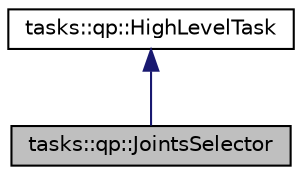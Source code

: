 digraph "tasks::qp::JointsSelector"
{
  edge [fontname="Helvetica",fontsize="10",labelfontname="Helvetica",labelfontsize="10"];
  node [fontname="Helvetica",fontsize="10",shape=record];
  Node2 [label="tasks::qp::JointsSelector",height=0.2,width=0.4,color="black", fillcolor="grey75", style="filled", fontcolor="black"];
  Node3 -> Node2 [dir="back",color="midnightblue",fontsize="10",style="solid",fontname="Helvetica"];
  Node3 [label="tasks::qp::HighLevelTask",height=0.2,width=0.4,color="black", fillcolor="white", style="filled",URL="$classtasks_1_1qp_1_1HighLevelTask.html"];
}
